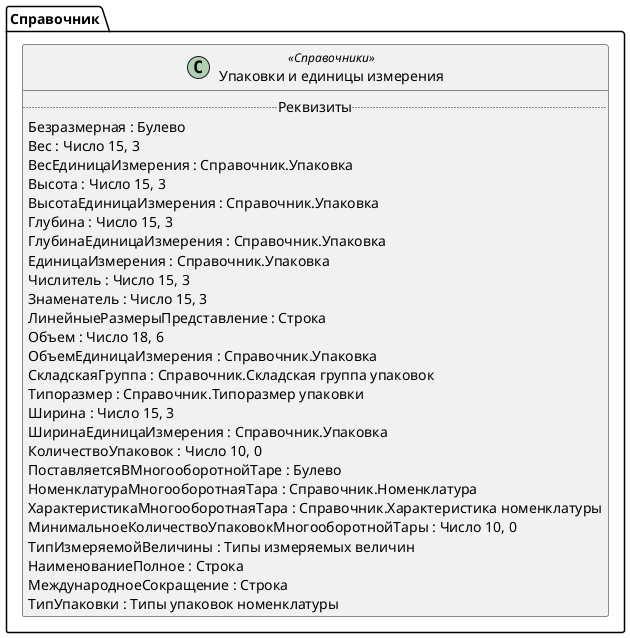 ﻿@startuml УпаковкиЕдиницыИзмерения
'!include templates.wsd
'..\include templates.wsd
class Справочник.УпаковкиЕдиницыИзмерения as "Упаковки и единицы измерения" <<Справочники>>
{
..Реквизиты..
Безразмерная : Булево
Вес : Число 15, 3
ВесЕдиницаИзмерения : Справочник.Упаковка
Высота : Число 15, 3
ВысотаЕдиницаИзмерения : Справочник.Упаковка
Глубина : Число 15, 3
ГлубинаЕдиницаИзмерения : Справочник.Упаковка
ЕдиницаИзмерения : Справочник.Упаковка
Числитель : Число 15, 3
Знаменатель : Число 15, 3
ЛинейныеРазмерыПредставление : Строка
Объем : Число 18, 6
ОбъемЕдиницаИзмерения : Справочник.Упаковка
СкладскаяГруппа : Справочник.Складская группа упаковок
Типоразмер : Справочник.Типоразмер упаковки
Ширина : Число 15, 3
ШиринаЕдиницаИзмерения : Справочник.Упаковка
КоличествоУпаковок : Число 10, 0
ПоставляетсяВМногооборотнойТаре : Булево
НоменклатураМногооборотнаяТара : Справочник.Номенклатура
ХарактеристикаМногооборотнаяТара : Справочник.Характеристика номенклатуры
МинимальноеКоличествоУпаковокМногооборотнойТары : Число 10, 0
ТипИзмеряемойВеличины : Типы измеряемых величин
НаименованиеПолное : Строка
МеждународноеСокращение : Строка
ТипУпаковки : Типы упаковок номенклатуры
}
@enduml
